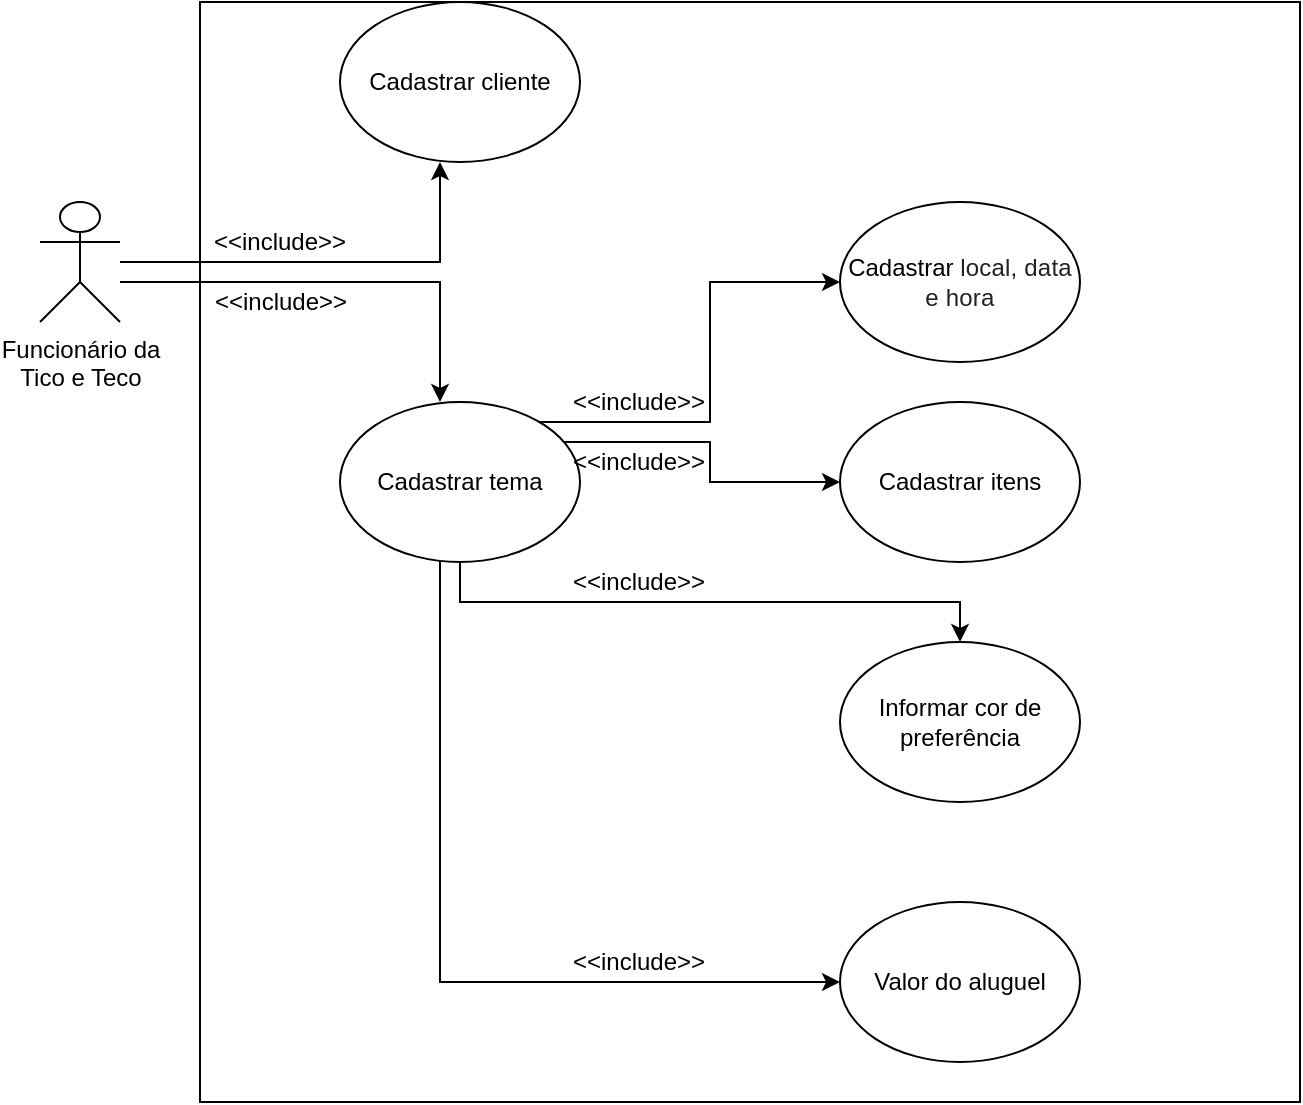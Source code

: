 <mxfile version="14.8.5" type="github">
  <diagram id="qyjM96vxxShzb0PJh5sf" name="Page-1">
    <mxGraphModel dx="1231" dy="643" grid="1" gridSize="10" guides="1" tooltips="1" connect="1" arrows="1" fold="1" page="1" pageScale="1" pageWidth="827" pageHeight="1169" math="0" shadow="0">
      <root>
        <mxCell id="0" />
        <mxCell id="1" parent="0" />
        <mxCell id="nFnSRKEwGQq1fUNqRYj8-26" value="" style="whiteSpace=wrap;html=1;aspect=fixed;" vertex="1" parent="1">
          <mxGeometry x="160" width="550" height="550" as="geometry" />
        </mxCell>
        <mxCell id="nFnSRKEwGQq1fUNqRYj8-9" style="edgeStyle=orthogonalEdgeStyle;rounded=0;orthogonalLoop=1;jettySize=auto;html=1;" edge="1" parent="1" source="nFnSRKEwGQq1fUNqRYj8-2">
          <mxGeometry relative="1" as="geometry">
            <mxPoint x="280" y="200" as="targetPoint" />
            <Array as="points">
              <mxPoint x="280" y="140" />
            </Array>
          </mxGeometry>
        </mxCell>
        <mxCell id="nFnSRKEwGQq1fUNqRYj8-10" style="edgeStyle=orthogonalEdgeStyle;rounded=0;orthogonalLoop=1;jettySize=auto;html=1;" edge="1" parent="1" source="nFnSRKEwGQq1fUNqRYj8-2">
          <mxGeometry relative="1" as="geometry">
            <mxPoint x="280" y="80" as="targetPoint" />
            <Array as="points">
              <mxPoint x="280" y="130" />
            </Array>
          </mxGeometry>
        </mxCell>
        <mxCell id="nFnSRKEwGQq1fUNqRYj8-2" value="&lt;font style=&quot;vertical-align: inherit&quot;&gt;&lt;font style=&quot;vertical-align: inherit&quot;&gt;&lt;font style=&quot;vertical-align: inherit&quot;&gt;&lt;font style=&quot;vertical-align: inherit&quot;&gt;Funcionário da &lt;br&gt;Tico e Teco&lt;/font&gt;&lt;/font&gt;&lt;/font&gt;&lt;/font&gt;" style="shape=umlActor;verticalLabelPosition=bottom;verticalAlign=top;html=1;outlineConnect=0;" vertex="1" parent="1">
          <mxGeometry x="80" y="100" width="40" height="60" as="geometry" />
        </mxCell>
        <mxCell id="nFnSRKEwGQq1fUNqRYj8-5" value="&lt;font style=&quot;vertical-align: inherit&quot;&gt;&lt;font style=&quot;vertical-align: inherit&quot;&gt;&lt;font style=&quot;vertical-align: inherit&quot;&gt;&lt;font style=&quot;vertical-align: inherit&quot;&gt;Cadastrar cliente&lt;/font&gt;&lt;/font&gt;&lt;/font&gt;&lt;/font&gt;" style="ellipse;whiteSpace=wrap;html=1;" vertex="1" parent="1">
          <mxGeometry x="230" width="120" height="80" as="geometry" />
        </mxCell>
        <mxCell id="nFnSRKEwGQq1fUNqRYj8-12" style="edgeStyle=orthogonalEdgeStyle;rounded=0;orthogonalLoop=1;jettySize=auto;html=1;entryX=0;entryY=0.5;entryDx=0;entryDy=0;" edge="1" parent="1" source="nFnSRKEwGQq1fUNqRYj8-11" target="nFnSRKEwGQq1fUNqRYj8-14">
          <mxGeometry relative="1" as="geometry">
            <mxPoint x="480" y="200" as="targetPoint" />
            <Array as="points">
              <mxPoint x="415" y="210" />
              <mxPoint x="415" y="140" />
            </Array>
          </mxGeometry>
        </mxCell>
        <mxCell id="nFnSRKEwGQq1fUNqRYj8-13" style="edgeStyle=orthogonalEdgeStyle;rounded=0;orthogonalLoop=1;jettySize=auto;html=1;entryX=0;entryY=0.5;entryDx=0;entryDy=0;" edge="1" parent="1" source="nFnSRKEwGQq1fUNqRYj8-11" target="nFnSRKEwGQq1fUNqRYj8-15">
          <mxGeometry relative="1" as="geometry">
            <mxPoint x="480" y="280" as="targetPoint" />
            <Array as="points">
              <mxPoint x="415" y="220" />
              <mxPoint x="415" y="240" />
            </Array>
          </mxGeometry>
        </mxCell>
        <mxCell id="nFnSRKEwGQq1fUNqRYj8-17" value="" style="edgeStyle=orthogonalEdgeStyle;rounded=0;orthogonalLoop=1;jettySize=auto;html=1;" edge="1" parent="1" source="nFnSRKEwGQq1fUNqRYj8-11" target="nFnSRKEwGQq1fUNqRYj8-16">
          <mxGeometry relative="1" as="geometry">
            <Array as="points">
              <mxPoint x="290" y="300" />
              <mxPoint x="540" y="300" />
            </Array>
          </mxGeometry>
        </mxCell>
        <mxCell id="nFnSRKEwGQq1fUNqRYj8-19" value="" style="edgeStyle=orthogonalEdgeStyle;rounded=0;orthogonalLoop=1;jettySize=auto;html=1;" edge="1" parent="1" source="nFnSRKEwGQq1fUNqRYj8-11" target="nFnSRKEwGQq1fUNqRYj8-18">
          <mxGeometry relative="1" as="geometry">
            <Array as="points">
              <mxPoint x="280" y="490" />
            </Array>
          </mxGeometry>
        </mxCell>
        <mxCell id="nFnSRKEwGQq1fUNqRYj8-11" value="&lt;font style=&quot;vertical-align: inherit&quot;&gt;&lt;font style=&quot;vertical-align: inherit&quot;&gt;Cadastrar tema&lt;/font&gt;&lt;/font&gt;" style="ellipse;whiteSpace=wrap;html=1;" vertex="1" parent="1">
          <mxGeometry x="230" y="200" width="120" height="80" as="geometry" />
        </mxCell>
        <mxCell id="nFnSRKEwGQq1fUNqRYj8-14" value="&lt;font style=&quot;font-size: 12px&quot;&gt;&lt;font style=&quot;vertical-align: inherit&quot;&gt;&lt;font style=&quot;vertical-align: inherit&quot;&gt;&lt;font style=&quot;vertical-align: inherit&quot;&gt;&lt;font style=&quot;vertical-align: inherit&quot;&gt;&lt;font style=&quot;vertical-align: inherit&quot;&gt;&lt;font style=&quot;vertical-align: inherit&quot;&gt;Cadastrar&amp;nbsp;&lt;/font&gt;&lt;/font&gt;&lt;/font&gt;&lt;/font&gt;&lt;/font&gt;&lt;/font&gt;&lt;/font&gt;&lt;span style=&quot;color: rgb(32 , 33 , 36) ; letter-spacing: 0.1px ; background-color: rgb(255 , 255 , 255)&quot;&gt;&lt;font style=&quot;vertical-align: inherit&quot;&gt;&lt;font style=&quot;vertical-align: inherit&quot;&gt;&lt;font style=&quot;vertical-align: inherit&quot;&gt;&lt;font style=&quot;vertical-align: inherit&quot;&gt;&lt;font style=&quot;vertical-align: inherit&quot;&gt;&lt;font style=&quot;vertical-align: inherit&quot;&gt;local, data e hora&lt;/font&gt;&lt;/font&gt;&lt;/font&gt;&lt;/font&gt;&lt;/font&gt;&lt;/font&gt;&lt;/span&gt;" style="ellipse;whiteSpace=wrap;html=1;" vertex="1" parent="1">
          <mxGeometry x="480" y="100" width="120" height="80" as="geometry" />
        </mxCell>
        <mxCell id="nFnSRKEwGQq1fUNqRYj8-15" value="&lt;font style=&quot;vertical-align: inherit&quot;&gt;&lt;font style=&quot;vertical-align: inherit&quot;&gt;Cadastrar itens&lt;/font&gt;&lt;/font&gt;" style="ellipse;whiteSpace=wrap;html=1;" vertex="1" parent="1">
          <mxGeometry x="480" y="200" width="120" height="80" as="geometry" />
        </mxCell>
        <mxCell id="nFnSRKEwGQq1fUNqRYj8-16" value="&lt;font style=&quot;vertical-align: inherit&quot;&gt;&lt;font style=&quot;vertical-align: inherit&quot;&gt;&lt;font style=&quot;vertical-align: inherit&quot;&gt;&lt;font style=&quot;vertical-align: inherit&quot;&gt;&lt;font style=&quot;vertical-align: inherit&quot;&gt;&lt;font style=&quot;vertical-align: inherit&quot;&gt;Informar cor de&lt;br&gt;preferência&lt;br&gt;&lt;/font&gt;&lt;/font&gt;&lt;/font&gt;&lt;/font&gt;&lt;/font&gt;&lt;/font&gt;" style="ellipse;whiteSpace=wrap;html=1;" vertex="1" parent="1">
          <mxGeometry x="480" y="320" width="120" height="80" as="geometry" />
        </mxCell>
        <mxCell id="nFnSRKEwGQq1fUNqRYj8-18" value="&lt;font style=&quot;vertical-align: inherit&quot;&gt;&lt;font style=&quot;vertical-align: inherit&quot;&gt;Valor do aluguel&lt;/font&gt;&lt;/font&gt;" style="ellipse;whiteSpace=wrap;html=1;" vertex="1" parent="1">
          <mxGeometry x="480" y="450" width="120" height="80" as="geometry" />
        </mxCell>
        <mxCell id="nFnSRKEwGQq1fUNqRYj8-20" value="&lt;span&gt;&lt;font style=&quot;vertical-align: inherit&quot;&gt;&lt;font style=&quot;vertical-align: inherit&quot;&gt;&amp;lt;&amp;lt;include&amp;gt;&amp;gt;&lt;/font&gt;&lt;/font&gt;&lt;/span&gt;" style="text;html=1;strokeColor=none;fillColor=none;align=center;verticalAlign=middle;whiteSpace=wrap;rounded=0;" vertex="1" parent="1">
          <mxGeometry x="180" y="110" width="40" height="20" as="geometry" />
        </mxCell>
        <mxCell id="nFnSRKEwGQq1fUNqRYj8-21" value="&lt;font style=&quot;vertical-align: inherit&quot;&gt;&lt;font style=&quot;vertical-align: inherit&quot;&gt;&amp;lt;&amp;lt;include&amp;gt;&amp;gt;&lt;/font&gt;&lt;/font&gt;" style="text;html=1;align=center;verticalAlign=middle;resizable=0;points=[];autosize=1;strokeColor=none;" vertex="1" parent="1">
          <mxGeometry x="160" y="140" width="80" height="20" as="geometry" />
        </mxCell>
        <mxCell id="nFnSRKEwGQq1fUNqRYj8-22" value="&lt;font style=&quot;vertical-align: inherit&quot;&gt;&lt;font style=&quot;vertical-align: inherit&quot;&gt;&amp;lt;&amp;lt;include&amp;gt;&amp;gt;&lt;/font&gt;&lt;/font&gt;" style="text;html=1;align=center;verticalAlign=middle;resizable=0;points=[];autosize=1;strokeColor=none;" vertex="1" parent="1">
          <mxGeometry x="339" y="190" width="80" height="20" as="geometry" />
        </mxCell>
        <mxCell id="nFnSRKEwGQq1fUNqRYj8-23" value="&lt;font style=&quot;vertical-align: inherit&quot;&gt;&lt;font style=&quot;vertical-align: inherit&quot;&gt;&lt;font style=&quot;vertical-align: inherit&quot;&gt;&lt;font style=&quot;vertical-align: inherit&quot;&gt;&amp;lt;&amp;lt;include&amp;gt;&amp;gt;&lt;/font&gt;&lt;/font&gt;&lt;/font&gt;&lt;/font&gt;" style="text;html=1;align=center;verticalAlign=middle;resizable=0;points=[];autosize=1;strokeColor=none;" vertex="1" parent="1">
          <mxGeometry x="339" y="220" width="80" height="20" as="geometry" />
        </mxCell>
        <mxCell id="nFnSRKEwGQq1fUNqRYj8-24" value="&lt;font style=&quot;vertical-align: inherit&quot;&gt;&lt;font style=&quot;vertical-align: inherit&quot;&gt;&lt;font style=&quot;vertical-align: inherit&quot;&gt;&lt;font style=&quot;vertical-align: inherit&quot;&gt;&amp;lt;&amp;lt;include&amp;gt;&amp;gt;&lt;/font&gt;&lt;/font&gt;&lt;/font&gt;&lt;/font&gt;" style="text;html=1;align=center;verticalAlign=middle;resizable=0;points=[];autosize=1;strokeColor=none;" vertex="1" parent="1">
          <mxGeometry x="339" y="280" width="80" height="20" as="geometry" />
        </mxCell>
        <mxCell id="nFnSRKEwGQq1fUNqRYj8-25" value="&lt;span&gt;&lt;font style=&quot;vertical-align: inherit&quot;&gt;&lt;font style=&quot;vertical-align: inherit&quot;&gt;&lt;font style=&quot;vertical-align: inherit&quot;&gt;&lt;font style=&quot;vertical-align: inherit&quot;&gt;&amp;lt;&amp;lt;include&amp;gt;&amp;gt;&lt;/font&gt;&lt;/font&gt;&lt;/font&gt;&lt;/font&gt;&lt;/span&gt;" style="text;html=1;align=center;verticalAlign=middle;resizable=0;points=[];autosize=1;strokeColor=none;" vertex="1" parent="1">
          <mxGeometry x="339" y="470" width="80" height="20" as="geometry" />
        </mxCell>
      </root>
    </mxGraphModel>
  </diagram>
</mxfile>
